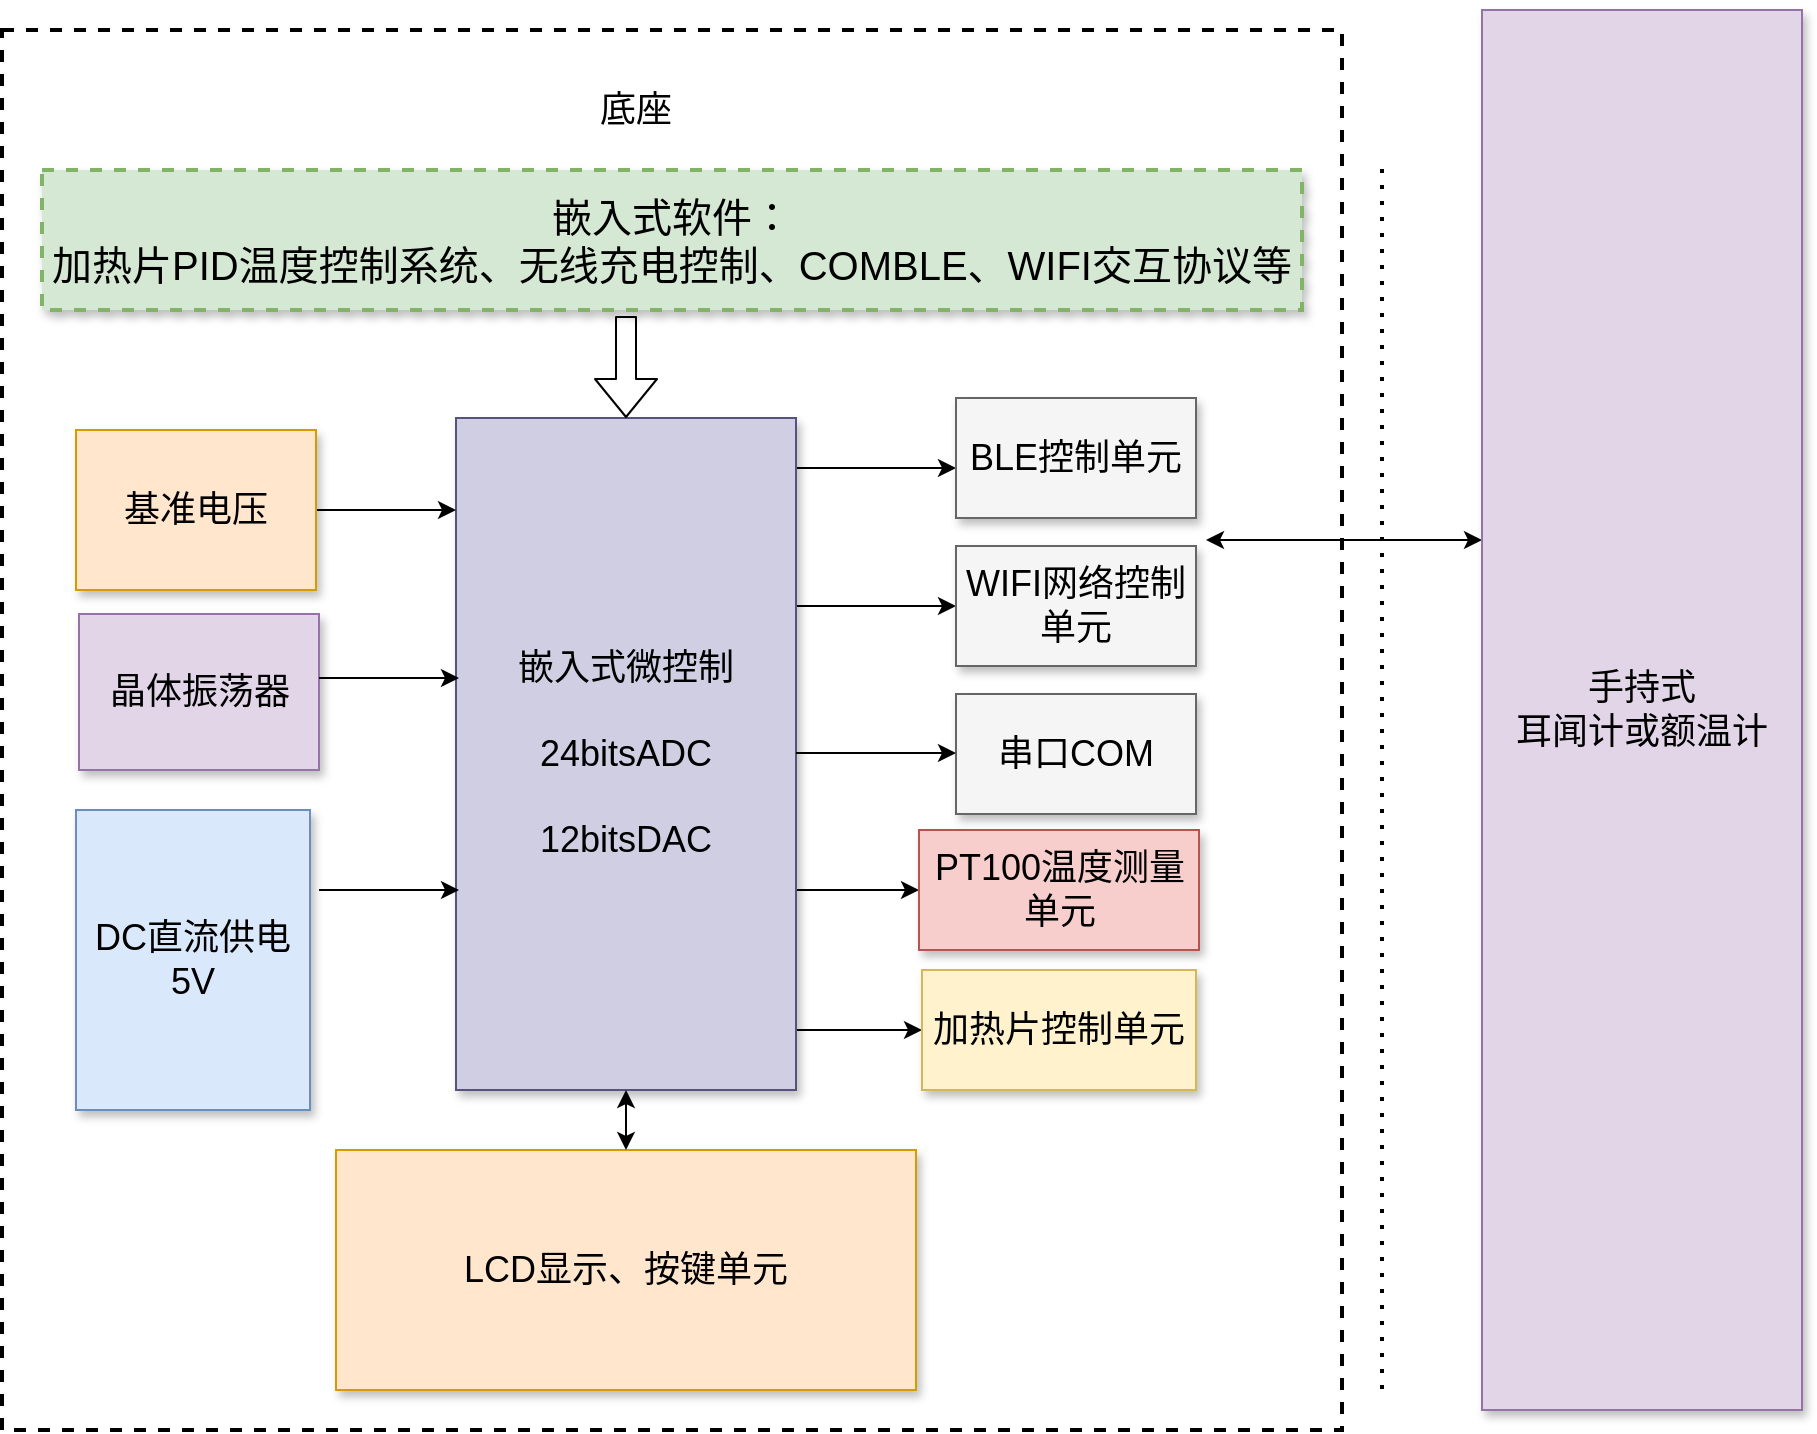 <mxfile version="14.6.1" type="github">
  <diagram name="Page-1" id="90a13364-a465-7bf4-72fc-28e22215d7a0">
    <mxGraphModel dx="2062" dy="1154" grid="1" gridSize="10" guides="1" tooltips="1" connect="1" arrows="1" fold="1" page="1" pageScale="1.5" pageWidth="1169" pageHeight="826" background="none" math="0" shadow="0">
      <root>
        <mxCell id="0" style=";html=1;" />
        <mxCell id="1" style=";html=1;" parent="0" />
        <mxCell id="3a17f1ce550125da-1" value="嵌入式软件：&lt;br&gt;加热片PID温度控制系统、无线充电控制、COMBLE、WIFI交互协议等" style="whiteSpace=wrap;html=1;shadow=1;fontSize=20;fillColor=#d5e8d4;strokeColor=#82b366;strokeWidth=2;dashed=1;" parent="1" vertex="1">
          <mxGeometry x="580" y="330" width="630" height="70" as="geometry" />
        </mxCell>
        <mxCell id="3a17f1ce550125da-13" style="edgeStyle=elbowEdgeStyle;rounded=0;html=1;startArrow=none;startFill=0;jettySize=auto;orthogonalLoop=1;fontSize=18;elbow=vertical;" parent="1" source="3a17f1ce550125da-2" target="3a17f1ce550125da-4" edge="1">
          <mxGeometry relative="1" as="geometry" />
        </mxCell>
        <mxCell id="3a17f1ce550125da-14" style="edgeStyle=elbowEdgeStyle;rounded=0;html=1;startArrow=none;startFill=0;jettySize=auto;orthogonalLoop=1;fontSize=18;elbow=vertical;" parent="1" source="3a17f1ce550125da-2" target="3a17f1ce550125da-5" edge="1">
          <mxGeometry relative="1" as="geometry" />
        </mxCell>
        <mxCell id="3a17f1ce550125da-15" style="edgeStyle=elbowEdgeStyle;rounded=0;html=1;startArrow=none;startFill=0;jettySize=auto;orthogonalLoop=1;fontSize=18;elbow=vertical;" parent="1" source="3a17f1ce550125da-2" target="3a17f1ce550125da-6" edge="1">
          <mxGeometry relative="1" as="geometry" />
        </mxCell>
        <mxCell id="3a17f1ce550125da-16" style="edgeStyle=elbowEdgeStyle;rounded=0;html=1;startArrow=none;startFill=0;jettySize=auto;orthogonalLoop=1;fontSize=18;elbow=vertical;" parent="1" source="3a17f1ce550125da-2" target="3a17f1ce550125da-7" edge="1">
          <mxGeometry relative="1" as="geometry" />
        </mxCell>
        <mxCell id="3a17f1ce550125da-2" value="嵌入式微控制&lt;br&gt;&lt;br&gt;24bitsADC&lt;br&gt;&lt;br&gt;12bitsDAC" style="whiteSpace=wrap;html=1;shadow=1;fontSize=18;fillColor=#d0cee2;strokeColor=#56517e;" parent="1" vertex="1">
          <mxGeometry x="787" y="454" width="170" height="336" as="geometry" />
        </mxCell>
        <mxCell id="3a17f1ce550125da-4" value="BLE控制单元" style="whiteSpace=wrap;html=1;shadow=1;fontSize=18;fillColor=#f5f5f5;strokeColor=#666666;" parent="1" vertex="1">
          <mxGeometry x="1037" y="444" width="120" height="60" as="geometry" />
        </mxCell>
        <mxCell id="3a17f1ce550125da-5" value="WIFI网络控制单元" style="whiteSpace=wrap;html=1;shadow=1;fontSize=18;fillColor=#f5f5f5;strokeColor=#666666;" parent="1" vertex="1">
          <mxGeometry x="1037" y="518" width="120" height="60" as="geometry" />
        </mxCell>
        <mxCell id="3a17f1ce550125da-6" value="PT100温度测量单元" style="whiteSpace=wrap;html=1;shadow=1;fontSize=18;fillColor=#f8cecc;strokeColor=#b85450;" parent="1" vertex="1">
          <mxGeometry x="1018.5" y="660" width="140" height="60" as="geometry" />
        </mxCell>
        <mxCell id="3a17f1ce550125da-7" value="加热片控制单元" style="whiteSpace=wrap;html=1;shadow=1;fontSize=18;fillColor=#fff2cc;strokeColor=#d6b656;" parent="1" vertex="1">
          <mxGeometry x="1020" y="730" width="137" height="60" as="geometry" />
        </mxCell>
        <mxCell id="3a17f1ce550125da-20" style="edgeStyle=elbowEdgeStyle;rounded=0;html=1;startArrow=none;startFill=0;jettySize=auto;orthogonalLoop=1;fontSize=18;elbow=vertical;" parent="1" source="3a17f1ce550125da-8" target="3a17f1ce550125da-2" edge="1">
          <mxGeometry relative="1" as="geometry">
            <Array as="points">
              <mxPoint x="720" y="500" />
              <mxPoint x="770" y="680" />
              <mxPoint x="757" y="514" />
            </Array>
          </mxGeometry>
        </mxCell>
        <mxCell id="3a17f1ce550125da-8" value="基准电压" style="whiteSpace=wrap;html=1;shadow=1;fontSize=18;fillColor=#ffe6cc;strokeColor=#d79b00;" parent="1" vertex="1">
          <mxGeometry x="597" y="460" width="120" height="80" as="geometry" />
        </mxCell>
        <mxCell id="3a17f1ce550125da-9" value="串口COM" style="whiteSpace=wrap;html=1;shadow=1;fontSize=18;fillColor=#f5f5f5;strokeColor=#666666;" parent="1" vertex="1">
          <mxGeometry x="1037" y="592" width="120" height="60" as="geometry" />
        </mxCell>
        <mxCell id="3a17f1ce550125da-10" value="LCD显示、按键单元" style="whiteSpace=wrap;html=1;shadow=1;fontSize=18;fillColor=#ffe6cc;strokeColor=#d79b00;" parent="1" vertex="1">
          <mxGeometry x="727" y="820" width="290" height="120" as="geometry" />
        </mxCell>
        <mxCell id="3a17f1ce550125da-11" value="DC直流供电5V" style="whiteSpace=wrap;html=1;shadow=1;fontSize=18;fillColor=#dae8fc;strokeColor=#6c8ebf;" parent="1" vertex="1">
          <mxGeometry x="597" y="650" width="117" height="150" as="geometry" />
        </mxCell>
        <mxCell id="bSco8573-ees4PScowGn-6" value="&lt;p class=&quot;MsoNormal&quot;&gt;&lt;br&gt;&lt;/p&gt;" style="text;whiteSpace=wrap;html=1;dashed=1;strokeWidth=2;strokeColor=#000000;" vertex="1" parent="1">
          <mxGeometry x="560" y="260" width="670" height="700" as="geometry" />
        </mxCell>
        <mxCell id="bSco8573-ees4PScowGn-12" value="晶体振荡器" style="whiteSpace=wrap;html=1;shadow=1;fontSize=18;fillColor=#e1d5e7;strokeColor=#9673a6;" vertex="1" parent="1">
          <mxGeometry x="598.5" y="552" width="120" height="78" as="geometry" />
        </mxCell>
        <mxCell id="bSco8573-ees4PScowGn-14" style="edgeStyle=elbowEdgeStyle;rounded=0;html=1;startArrow=none;startFill=0;jettySize=auto;orthogonalLoop=1;fontSize=18;elbow=vertical;" edge="1" parent="1">
          <mxGeometry relative="1" as="geometry">
            <Array as="points">
              <mxPoint x="721.5" y="584" />
              <mxPoint x="771.5" y="764" />
              <mxPoint x="758.5" y="598" />
            </Array>
            <mxPoint x="718.5" y="584" as="sourcePoint" />
            <mxPoint x="788.5" y="584" as="targetPoint" />
          </mxGeometry>
        </mxCell>
        <mxCell id="bSco8573-ees4PScowGn-15" style="edgeStyle=elbowEdgeStyle;rounded=0;html=1;startArrow=none;startFill=0;jettySize=auto;orthogonalLoop=1;fontSize=18;elbow=vertical;" edge="1" parent="1">
          <mxGeometry relative="1" as="geometry">
            <Array as="points">
              <mxPoint x="721.5" y="690" />
              <mxPoint x="771.5" y="870" />
              <mxPoint x="758.5" y="704" />
            </Array>
            <mxPoint x="718.5" y="690" as="sourcePoint" />
            <mxPoint x="788.5" y="690" as="targetPoint" />
          </mxGeometry>
        </mxCell>
        <mxCell id="bSco8573-ees4PScowGn-16" value="" style="endArrow=classic;startArrow=classic;html=1;exitX=0.5;exitY=0;exitDx=0;exitDy=0;entryX=0.5;entryY=1;entryDx=0;entryDy=0;" edge="1" parent="1" source="3a17f1ce550125da-10" target="3a17f1ce550125da-2">
          <mxGeometry width="50" height="50" relative="1" as="geometry">
            <mxPoint x="500" y="860" as="sourcePoint" />
            <mxPoint x="550" y="810" as="targetPoint" />
          </mxGeometry>
        </mxCell>
        <mxCell id="bSco8573-ees4PScowGn-19" value="" style="shape=flexArrow;endArrow=classic;html=1;entryX=0.5;entryY=0;entryDx=0;entryDy=0;" edge="1" parent="1" target="3a17f1ce550125da-2">
          <mxGeometry width="50" height="50" relative="1" as="geometry">
            <mxPoint x="872" y="403" as="sourcePoint" />
            <mxPoint x="280" y="440" as="targetPoint" />
          </mxGeometry>
        </mxCell>
        <mxCell id="bSco8573-ees4PScowGn-22" value="" style="endArrow=classic;startArrow=classic;html=1;" edge="1" parent="1">
          <mxGeometry width="50" height="50" relative="1" as="geometry">
            <mxPoint x="1162" y="515" as="sourcePoint" />
            <mxPoint x="1300" y="515" as="targetPoint" />
          </mxGeometry>
        </mxCell>
        <mxCell id="bSco8573-ees4PScowGn-23" value="手持式&lt;br&gt;耳闻计或额温计" style="whiteSpace=wrap;html=1;shadow=1;fontSize=18;fillColor=#e1d5e7;strokeColor=#9673a6;" vertex="1" parent="1">
          <mxGeometry x="1300" y="250" width="160" height="700" as="geometry" />
        </mxCell>
        <mxCell id="bSco8573-ees4PScowGn-24" style="edgeStyle=elbowEdgeStyle;rounded=0;html=1;startArrow=none;startFill=0;jettySize=auto;orthogonalLoop=1;fontSize=18;elbow=vertical;" edge="1" parent="1">
          <mxGeometry relative="1" as="geometry">
            <mxPoint x="957" y="621.5" as="sourcePoint" />
            <mxPoint x="1037" y="621.5" as="targetPoint" />
          </mxGeometry>
        </mxCell>
        <mxCell id="bSco8573-ees4PScowGn-25" value="" style="endArrow=none;dashed=1;html=1;dashPattern=1 3;strokeWidth=2;" edge="1" parent="1">
          <mxGeometry width="50" height="50" relative="1" as="geometry">
            <mxPoint x="1250" y="939.5" as="sourcePoint" />
            <mxPoint x="1250" y="329.5" as="targetPoint" />
          </mxGeometry>
        </mxCell>
        <mxCell id="bSco8573-ees4PScowGn-27" value="底座" style="whiteSpace=wrap;html=1;shadow=1;fontSize=18;dashed=1;strokeColor=none;fillColor=none;" vertex="1" parent="1">
          <mxGeometry x="747" y="280" width="260" height="40" as="geometry" />
        </mxCell>
      </root>
    </mxGraphModel>
  </diagram>
</mxfile>
